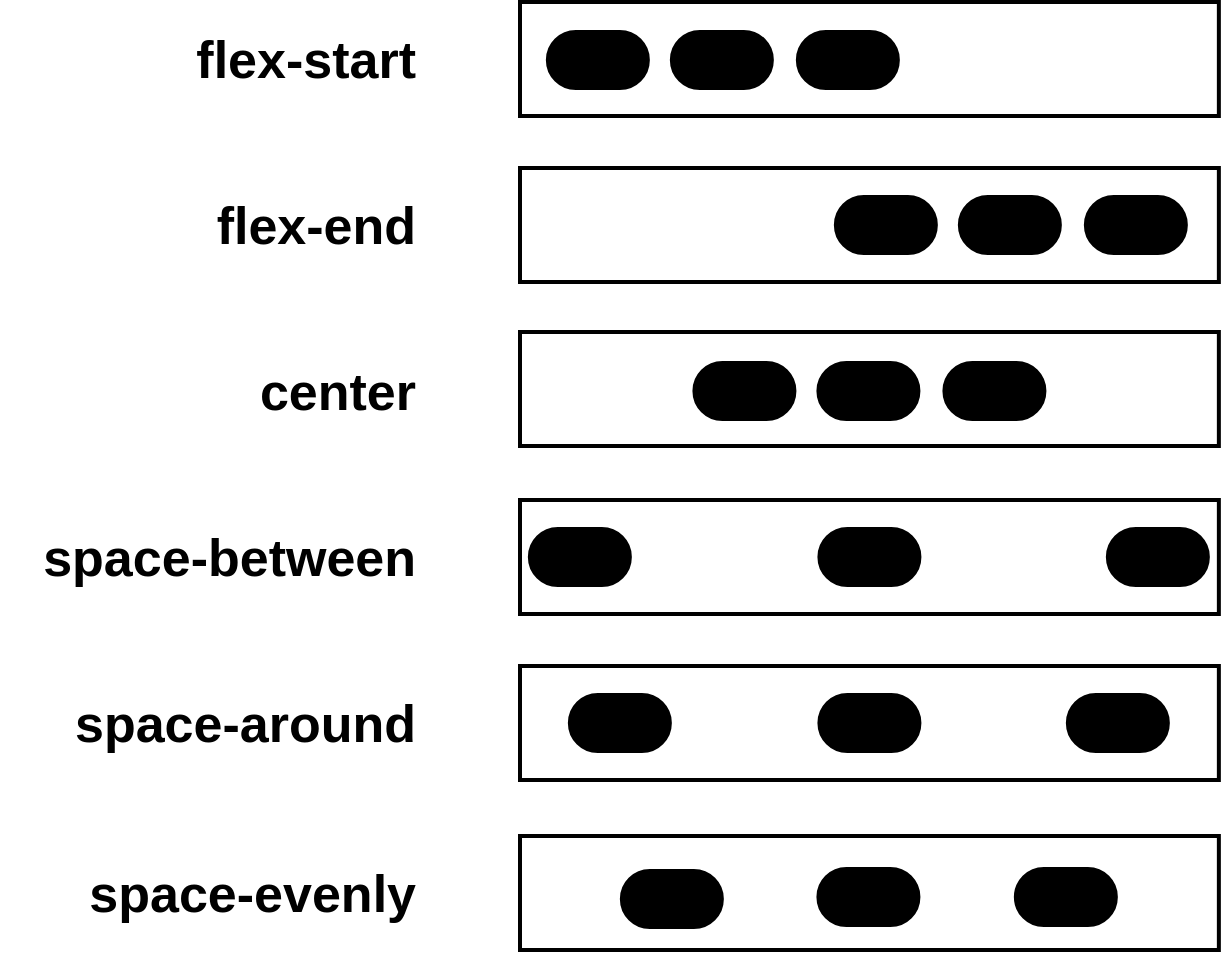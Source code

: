 <mxfile version="27.0.6">
  <diagram name="Page-1" id="2IuwrcEHZPXtzdFcdliy">
    <mxGraphModel dx="2377" dy="1325" grid="1" gridSize="10" guides="1" tooltips="1" connect="1" arrows="1" fold="1" page="1" pageScale="1" pageWidth="850" pageHeight="1100" math="0" shadow="0">
      <root>
        <mxCell id="0" />
        <mxCell id="1" parent="0" />
        <mxCell id="yDPN1Ur3vN4RVwyNuFDy-34" value="" style="group" vertex="1" connectable="0" parent="1">
          <mxGeometry x="120" y="40" width="609.43" height="474" as="geometry" />
        </mxCell>
        <mxCell id="yDPN1Ur3vN4RVwyNuFDy-28" value="flex-start" style="text;html=1;align=right;verticalAlign=middle;whiteSpace=wrap;rounded=0;fillColor=none;fontColor=light-dark(#000000,#FFFFFF);strokeColor=none;fontSize=26;fontStyle=1" vertex="1" parent="yDPN1Ur3vN4RVwyNuFDy-34">
          <mxGeometry x="70" y="13.5" width="140" height="30" as="geometry" />
        </mxCell>
        <mxCell id="yDPN1Ur3vN4RVwyNuFDy-2" value="" style="rounded=0;whiteSpace=wrap;html=1;fillColor=none;strokeColor=light-dark(#000000,#FFFFFF);strokeWidth=2;aspect=fixed;" vertex="1" parent="yDPN1Ur3vN4RVwyNuFDy-34">
          <mxGeometry x="260" width="349.43" height="57" as="geometry" />
        </mxCell>
        <mxCell id="yDPN1Ur3vN4RVwyNuFDy-3" value="" style="rounded=0;whiteSpace=wrap;html=1;fillColor=none;strokeColor=light-dark(#000000,#FFFFFF);strokeWidth=2;aspect=fixed;" vertex="1" parent="yDPN1Ur3vN4RVwyNuFDy-34">
          <mxGeometry x="260" y="83" width="349.43" height="57" as="geometry" />
        </mxCell>
        <mxCell id="yDPN1Ur3vN4RVwyNuFDy-4" value="" style="rounded=0;whiteSpace=wrap;html=1;fillColor=none;strokeColor=light-dark(#000000,#FFFFFF);strokeWidth=2;aspect=fixed;" vertex="1" parent="yDPN1Ur3vN4RVwyNuFDy-34">
          <mxGeometry x="260" y="165" width="349.43" height="57" as="geometry" />
        </mxCell>
        <mxCell id="yDPN1Ur3vN4RVwyNuFDy-5" value="" style="rounded=0;whiteSpace=wrap;html=1;fillColor=none;strokeColor=light-dark(#000000,#FFFFFF);strokeWidth=2;aspect=fixed;" vertex="1" parent="yDPN1Ur3vN4RVwyNuFDy-34">
          <mxGeometry x="260" y="249" width="349.43" height="57" as="geometry" />
        </mxCell>
        <mxCell id="yDPN1Ur3vN4RVwyNuFDy-6" value="" style="rounded=0;whiteSpace=wrap;html=1;fillColor=none;strokeColor=light-dark(#000000,#FFFFFF);strokeWidth=2;aspect=fixed;" vertex="1" parent="yDPN1Ur3vN4RVwyNuFDy-34">
          <mxGeometry x="260" y="332" width="349.43" height="57" as="geometry" />
        </mxCell>
        <mxCell id="yDPN1Ur3vN4RVwyNuFDy-7" value="" style="rounded=0;whiteSpace=wrap;html=1;fillColor=none;strokeColor=light-dark(#000000,#FFFFFF);strokeWidth=2;aspect=fixed;" vertex="1" parent="yDPN1Ur3vN4RVwyNuFDy-34">
          <mxGeometry x="260" y="417" width="349.43" height="57" as="geometry" />
        </mxCell>
        <mxCell id="yDPN1Ur3vN4RVwyNuFDy-8" value="" style="rounded=1;whiteSpace=wrap;html=1;perimeterSpacing=10;arcSize=50;strokeColor=light-dark(#000000,#FFFFFF);fillColor=light-dark(#000000,#FFFFFF);aspect=fixed;" vertex="1" parent="yDPN1Ur3vN4RVwyNuFDy-34">
          <mxGeometry x="398.43" y="14.5" width="51" height="29" as="geometry" />
        </mxCell>
        <mxCell id="yDPN1Ur3vN4RVwyNuFDy-9" value="" style="rounded=1;whiteSpace=wrap;html=1;perimeterSpacing=10;arcSize=50;strokeColor=light-dark(#000000,#FFFFFF);fillColor=light-dark(#000000,#FFFFFF);aspect=fixed;" vertex="1" parent="yDPN1Ur3vN4RVwyNuFDy-34">
          <mxGeometry x="335.43" y="14.5" width="51" height="29" as="geometry" />
        </mxCell>
        <mxCell id="yDPN1Ur3vN4RVwyNuFDy-10" value="" style="rounded=1;whiteSpace=wrap;html=1;perimeterSpacing=10;arcSize=50;strokeColor=light-dark(#000000,#FFFFFF);fillColor=light-dark(#000000,#FFFFFF);aspect=fixed;" vertex="1" parent="yDPN1Ur3vN4RVwyNuFDy-34">
          <mxGeometry x="273.43" y="14.5" width="51" height="29" as="geometry" />
        </mxCell>
        <mxCell id="yDPN1Ur3vN4RVwyNuFDy-12" value="" style="rounded=1;whiteSpace=wrap;html=1;perimeterSpacing=10;arcSize=50;strokeColor=light-dark(#000000,#FFFFFF);fillColor=light-dark(#000000,#FFFFFF);aspect=fixed;" vertex="1" parent="yDPN1Ur3vN4RVwyNuFDy-34">
          <mxGeometry x="542.43" y="97" width="51" height="29" as="geometry" />
        </mxCell>
        <mxCell id="yDPN1Ur3vN4RVwyNuFDy-13" value="" style="rounded=1;whiteSpace=wrap;html=1;perimeterSpacing=10;arcSize=50;strokeColor=light-dark(#000000,#FFFFFF);fillColor=light-dark(#000000,#FFFFFF);aspect=fixed;" vertex="1" parent="yDPN1Ur3vN4RVwyNuFDy-34">
          <mxGeometry x="479.43" y="97" width="51" height="29" as="geometry" />
        </mxCell>
        <mxCell id="yDPN1Ur3vN4RVwyNuFDy-14" value="" style="rounded=1;whiteSpace=wrap;html=1;perimeterSpacing=10;arcSize=50;strokeColor=light-dark(#000000,#FFFFFF);fillColor=light-dark(#000000,#FFFFFF);aspect=fixed;" vertex="1" parent="yDPN1Ur3vN4RVwyNuFDy-34">
          <mxGeometry x="417.43" y="97" width="51" height="29" as="geometry" />
        </mxCell>
        <mxCell id="yDPN1Ur3vN4RVwyNuFDy-15" value="" style="rounded=1;whiteSpace=wrap;html=1;perimeterSpacing=10;arcSize=50;strokeColor=light-dark(#000000,#FFFFFF);fillColor=light-dark(#000000,#FFFFFF);aspect=fixed;" vertex="1" parent="yDPN1Ur3vN4RVwyNuFDy-34">
          <mxGeometry x="471.71" y="180" width="51" height="29" as="geometry" />
        </mxCell>
        <mxCell id="yDPN1Ur3vN4RVwyNuFDy-16" value="" style="rounded=1;whiteSpace=wrap;html=1;perimeterSpacing=10;arcSize=50;strokeColor=light-dark(#000000,#FFFFFF);fillColor=light-dark(#000000,#FFFFFF);aspect=fixed;" vertex="1" parent="yDPN1Ur3vN4RVwyNuFDy-34">
          <mxGeometry x="408.71" y="180" width="51" height="29" as="geometry" />
        </mxCell>
        <mxCell id="yDPN1Ur3vN4RVwyNuFDy-17" value="" style="rounded=1;whiteSpace=wrap;html=1;perimeterSpacing=10;arcSize=50;strokeColor=light-dark(#000000,#FFFFFF);fillColor=light-dark(#000000,#FFFFFF);aspect=fixed;" vertex="1" parent="yDPN1Ur3vN4RVwyNuFDy-34">
          <mxGeometry x="346.71" y="180" width="51" height="29" as="geometry" />
        </mxCell>
        <mxCell id="yDPN1Ur3vN4RVwyNuFDy-18" value="" style="rounded=1;whiteSpace=wrap;html=1;perimeterSpacing=10;arcSize=50;strokeColor=light-dark(#000000,#FFFFFF);fillColor=light-dark(#000000,#FFFFFF);aspect=fixed;" vertex="1" parent="yDPN1Ur3vN4RVwyNuFDy-34">
          <mxGeometry x="553.43" y="263" width="51" height="29" as="geometry" />
        </mxCell>
        <mxCell id="yDPN1Ur3vN4RVwyNuFDy-19" value="" style="rounded=1;whiteSpace=wrap;html=1;perimeterSpacing=10;arcSize=50;strokeColor=light-dark(#000000,#FFFFFF);fillColor=light-dark(#000000,#FFFFFF);aspect=fixed;" vertex="1" parent="yDPN1Ur3vN4RVwyNuFDy-34">
          <mxGeometry x="409.21" y="263" width="51" height="29" as="geometry" />
        </mxCell>
        <mxCell id="yDPN1Ur3vN4RVwyNuFDy-20" value="" style="rounded=1;whiteSpace=wrap;html=1;perimeterSpacing=10;arcSize=50;strokeColor=light-dark(#000000,#FFFFFF);fillColor=light-dark(#000000,#FFFFFF);aspect=fixed;" vertex="1" parent="yDPN1Ur3vN4RVwyNuFDy-34">
          <mxGeometry x="409.21" y="346" width="51" height="29" as="geometry" />
        </mxCell>
        <mxCell id="yDPN1Ur3vN4RVwyNuFDy-21" value="" style="rounded=1;whiteSpace=wrap;html=1;perimeterSpacing=10;arcSize=50;strokeColor=light-dark(#000000,#FFFFFF);fillColor=light-dark(#000000,#FFFFFF);aspect=fixed;" vertex="1" parent="yDPN1Ur3vN4RVwyNuFDy-34">
          <mxGeometry x="264.43" y="263" width="51" height="29" as="geometry" />
        </mxCell>
        <mxCell id="yDPN1Ur3vN4RVwyNuFDy-22" value="" style="rounded=1;whiteSpace=wrap;html=1;perimeterSpacing=10;arcSize=50;strokeColor=light-dark(#000000,#FFFFFF);fillColor=light-dark(#000000,#FFFFFF);aspect=fixed;" vertex="1" parent="yDPN1Ur3vN4RVwyNuFDy-34">
          <mxGeometry x="284.43" y="346" width="51" height="29" as="geometry" />
        </mxCell>
        <mxCell id="yDPN1Ur3vN4RVwyNuFDy-23" value="" style="rounded=1;whiteSpace=wrap;html=1;perimeterSpacing=10;arcSize=50;strokeColor=light-dark(#000000,#FFFFFF);fillColor=light-dark(#000000,#FFFFFF);aspect=fixed;" vertex="1" parent="yDPN1Ur3vN4RVwyNuFDy-34">
          <mxGeometry x="533.43" y="346" width="51" height="29" as="geometry" />
        </mxCell>
        <mxCell id="yDPN1Ur3vN4RVwyNuFDy-24" value="" style="rounded=1;whiteSpace=wrap;html=1;perimeterSpacing=10;arcSize=50;strokeColor=light-dark(#000000,#FFFFFF);fillColor=light-dark(#000000,#FFFFFF);aspect=fixed;" vertex="1" parent="yDPN1Ur3vN4RVwyNuFDy-34">
          <mxGeometry x="408.71" y="433" width="51" height="29" as="geometry" />
        </mxCell>
        <mxCell id="yDPN1Ur3vN4RVwyNuFDy-25" value="" style="rounded=1;whiteSpace=wrap;html=1;perimeterSpacing=10;arcSize=50;strokeColor=light-dark(#000000,#FFFFFF);fillColor=light-dark(#000000,#FFFFFF);aspect=fixed;" vertex="1" parent="yDPN1Ur3vN4RVwyNuFDy-34">
          <mxGeometry x="310.43" y="434" width="51" height="29" as="geometry" />
        </mxCell>
        <mxCell id="yDPN1Ur3vN4RVwyNuFDy-26" value="" style="rounded=1;whiteSpace=wrap;html=1;perimeterSpacing=10;arcSize=50;strokeColor=light-dark(#000000,#FFFFFF);fillColor=light-dark(#000000,#FFFFFF);aspect=fixed;" vertex="1" parent="yDPN1Ur3vN4RVwyNuFDy-34">
          <mxGeometry x="507.43" y="433" width="51" height="29" as="geometry" />
        </mxCell>
        <mxCell id="yDPN1Ur3vN4RVwyNuFDy-29" value="flex-end" style="text;html=1;align=right;verticalAlign=middle;whiteSpace=wrap;rounded=0;fillColor=none;fontColor=light-dark(#000000,#FFFFFF);strokeColor=none;fontSize=26;fontStyle=1" vertex="1" parent="yDPN1Ur3vN4RVwyNuFDy-34">
          <mxGeometry x="70" y="96.5" width="140" height="30" as="geometry" />
        </mxCell>
        <mxCell id="yDPN1Ur3vN4RVwyNuFDy-30" value="center" style="text;html=1;align=right;verticalAlign=middle;whiteSpace=wrap;rounded=0;fillColor=none;fontColor=light-dark(#000000,#FFFFFF);strokeColor=none;fontSize=26;fontStyle=1" vertex="1" parent="yDPN1Ur3vN4RVwyNuFDy-34">
          <mxGeometry x="70" y="179.5" width="140" height="30" as="geometry" />
        </mxCell>
        <mxCell id="yDPN1Ur3vN4RVwyNuFDy-31" value="space-between" style="text;html=1;align=right;verticalAlign=middle;whiteSpace=wrap;rounded=0;fillColor=none;fontColor=light-dark(#000000,#FFFFFF);strokeColor=none;fontSize=26;fontStyle=1" vertex="1" parent="yDPN1Ur3vN4RVwyNuFDy-34">
          <mxGeometry x="20" y="262.5" width="190" height="30" as="geometry" />
        </mxCell>
        <mxCell id="yDPN1Ur3vN4RVwyNuFDy-32" value="space-around" style="text;html=1;align=right;verticalAlign=middle;whiteSpace=wrap;rounded=0;fillColor=none;fontColor=light-dark(#000000,#FFFFFF);strokeColor=none;fontSize=26;fontStyle=1" vertex="1" parent="yDPN1Ur3vN4RVwyNuFDy-34">
          <mxGeometry y="345.5" width="210" height="30" as="geometry" />
        </mxCell>
        <mxCell id="yDPN1Ur3vN4RVwyNuFDy-33" value="space-evenly" style="text;html=1;align=right;verticalAlign=middle;whiteSpace=wrap;rounded=0;fillColor=none;fontColor=light-dark(#000000,#FFFFFF);strokeColor=none;fontSize=26;fontStyle=1" vertex="1" parent="yDPN1Ur3vN4RVwyNuFDy-34">
          <mxGeometry y="430.5" width="210" height="30" as="geometry" />
        </mxCell>
      </root>
    </mxGraphModel>
  </diagram>
</mxfile>
